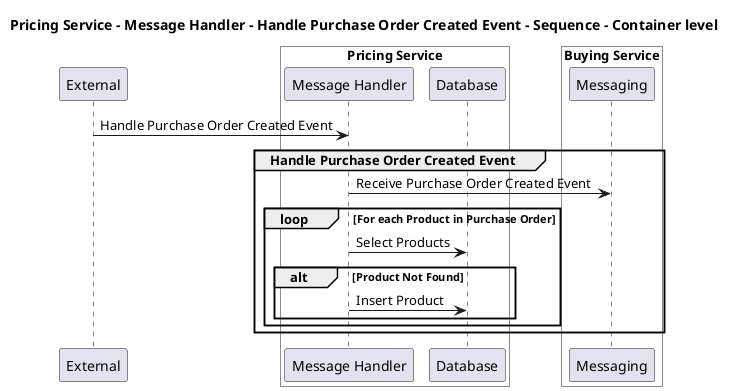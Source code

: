 @startuml

title Pricing Service - Message Handler - Handle Purchase Order Created Event - Sequence - Container level

participant "External" as C4InterFlow.SoftwareSystems.ExternalSystem

box "Pricing Service" #White
    participant "Message Handler" as ECommercePlatform.SoftwareSystems.PricingService.Containers.MessageHandler
    participant "Database" as ECommercePlatform.SoftwareSystems.PricingService.Containers.Database
end box


box "Buying Service" #White
    participant "Messaging" as ECommercePlatform.SoftwareSystems.BuyingService.Containers.Messaging
end box


C4InterFlow.SoftwareSystems.ExternalSystem -> ECommercePlatform.SoftwareSystems.PricingService.Containers.MessageHandler : Handle Purchase Order Created Event
group Handle Purchase Order Created Event
ECommercePlatform.SoftwareSystems.PricingService.Containers.MessageHandler -> ECommercePlatform.SoftwareSystems.BuyingService.Containers.Messaging : Receive Purchase Order Created Event
loop For each Product in Purchase Order
ECommercePlatform.SoftwareSystems.PricingService.Containers.MessageHandler -> ECommercePlatform.SoftwareSystems.PricingService.Containers.Database : Select Products
alt Product Not Found
ECommercePlatform.SoftwareSystems.PricingService.Containers.MessageHandler -> ECommercePlatform.SoftwareSystems.PricingService.Containers.Database : Insert Product
end
end
end


@enduml
